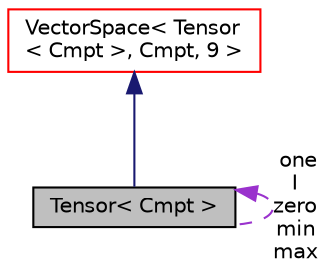 digraph "Tensor&lt; Cmpt &gt;"
{
  bgcolor="transparent";
  edge [fontname="Helvetica",fontsize="10",labelfontname="Helvetica",labelfontsize="10"];
  node [fontname="Helvetica",fontsize="10",shape=record];
  Node1 [label="Tensor\< Cmpt \>",height=0.2,width=0.4,color="black", fillcolor="grey75", style="filled", fontcolor="black"];
  Node2 -> Node1 [dir="back",color="midnightblue",fontsize="10",style="solid",fontname="Helvetica"];
  Node2 [label="VectorSpace\< Tensor\l\< Cmpt \>, Cmpt, 9 \>",height=0.2,width=0.4,color="red",URL="$a02799.html"];
  Node1 -> Node1 [dir="back",color="darkorchid3",fontsize="10",style="dashed",label=" one\nI\nzero\nmin\nmax" ,fontname="Helvetica"];
}
